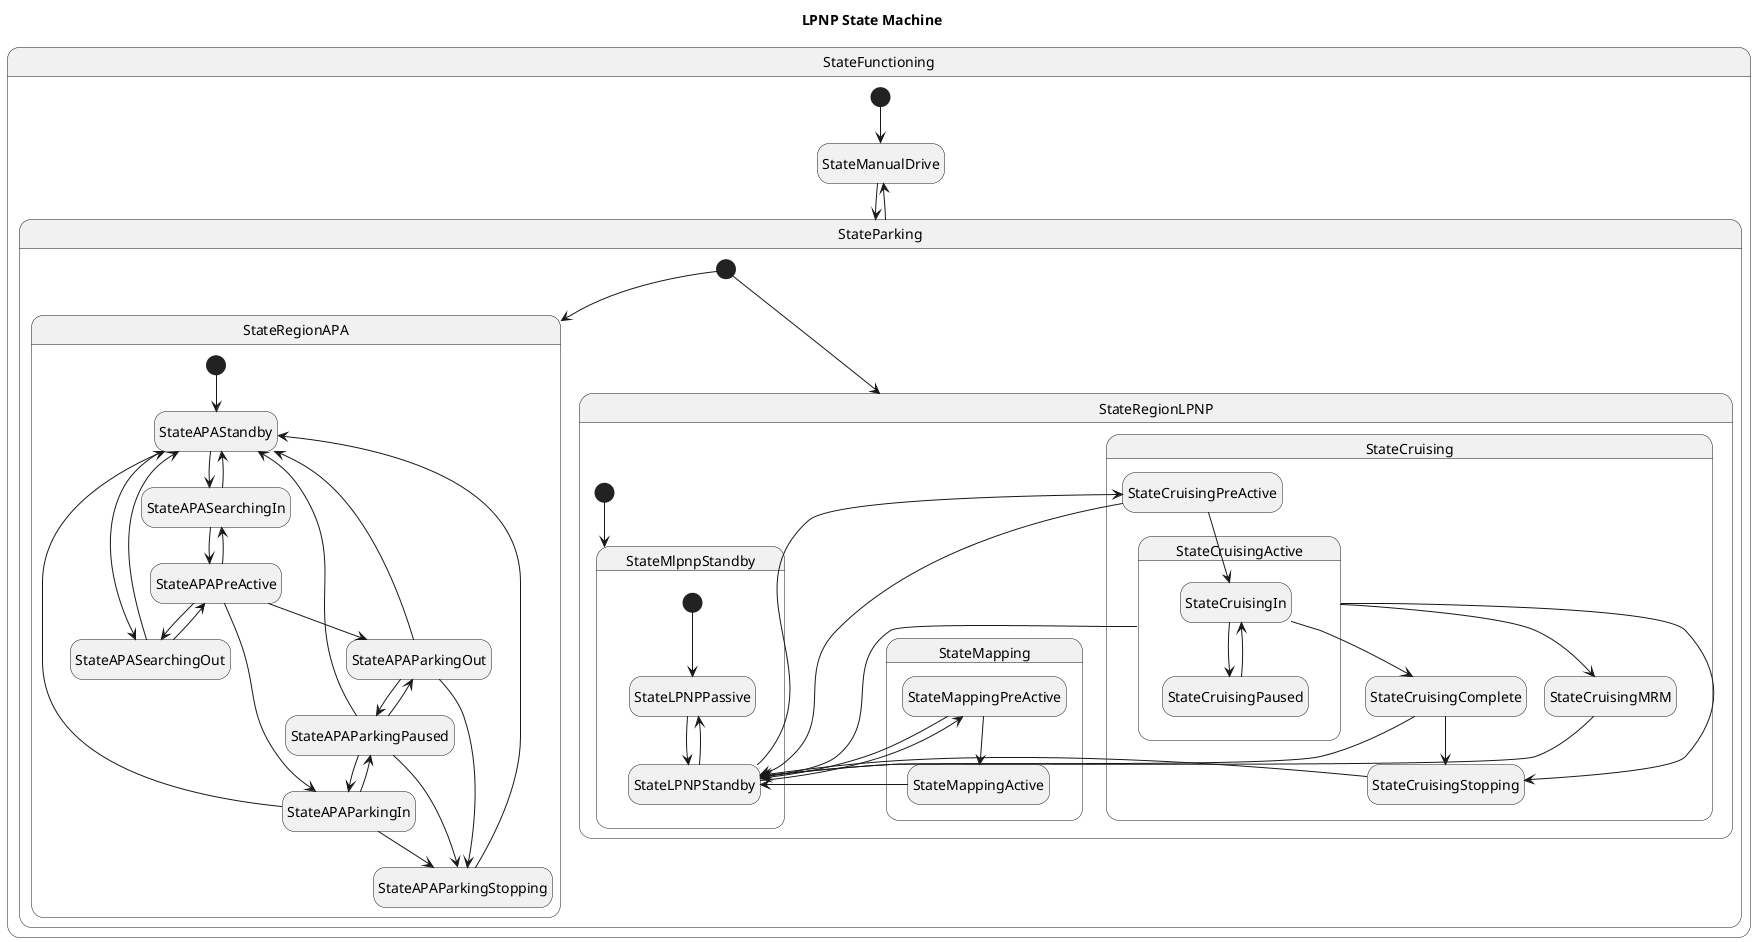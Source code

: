 ```plantuml
@startuml
hide empty description
title LPNP State Machine

state StateFunctioning {
    [*] --> StateManualDrive
    StateManualDrive --> StateParking
    StateParking --> StateManualDrive

    state StateParking {
        [*] --> StateRegionAPA

        state StateRegionAPA {
            [*] --> StateAPAStandby
            StateAPAStandby --> StateAPASearchingIn
            StateAPAStandby --> StateAPASearchingOut
            StateAPASearchingIn --> StateAPAStandby
            StateAPASearchingIn --> StateAPAPreActive
            StateAPAPreActive --> StateAPAParkingIn
            StateAPAPreActive --> StateAPASearchingIn
            StateAPASearchingOut --> StateAPAStandby
            StateAPASearchingOut --> StateAPAPreActive
            StateAPAPreActive --> StateAPAParkingOut
            StateAPAPreActive --> StateAPASearchingOut
            StateAPAParkingIn --> StateAPAStandby
            StateAPAParkingIn --> StateAPAParkingPaused
            StateAPAParkingIn --> StateAPAParkingStopping
            StateAPAParkingOut --> StateAPAStandby
            StateAPAParkingOut --> StateAPAParkingPaused
            StateAPAParkingOut --> StateAPAParkingStopping
            StateAPAParkingPaused --> StateAPAParkingIn
            StateAPAParkingPaused --> StateAPAParkingOut
            StateAPAParkingPaused --> StateAPAStandby
            StateAPAParkingPaused --> StateAPAParkingStopping
            StateAPAParkingStopping --> StateAPAStandby
        }

        [*] --> StateRegionLPNP
        state StateRegionLPNP {
            [*] --> StateMlpnpStandby

            state StateMlpnpStandby {
                [*] --> StateLPNPPassive
                StateLPNPPassive --> StateLPNPStandby
                StateLPNPStandby --> StateLPNPPassive
            }

            state StateMapping {
                StateMappingPreActive --> StateMappingActive
            }

            state StateCruising {
                state StateCruisingActive {
                    StateCruisingIn --> StateCruisingPaused
                    StateCruisingPaused --> StateCruisingIn
                    ' StateCruisingOut --> StateCruisingPaused
                    ' StateCruisingPaused --> StateCruisingOut
                }
                StateCruisingPreActive --> StateCruisingIn
                ' StateCruisingPreActive --> StateCruisingOut
                StateCruisingIn --> StateCruisingComplete
                StateCruisingActive --> StateCruisingStopping
                StateCruisingActive --> StateCruisingMRM
                StateCruisingComplete --> StateCruisingStopping
            }

            '跨节点
            StateLPNPStandby --> StateMappingPreActive
            StateMappingPreActive --> StateLPNPStandby
            StateMappingActive --> StateLPNPStandby
            StateLPNPStandby --> StateCruisingPreActive
            StateCruisingPreActive --> StateLPNPStandby
            StateCruisingActive --> StateLPNPStandby
            StateCruisingComplete --> StateLPNPStandby
            StateCruisingStopping --> StateLPNPStandby
            ' StateCruisingIn --> StateLPNPStandby
            ' StateCruisingOut --> StateLPNPStandby
            ' StateCruisingPaused --> StateLPNPStandby
            StateCruisingMRM --> StateLPNPStandby
        }
    }
}
@enduml